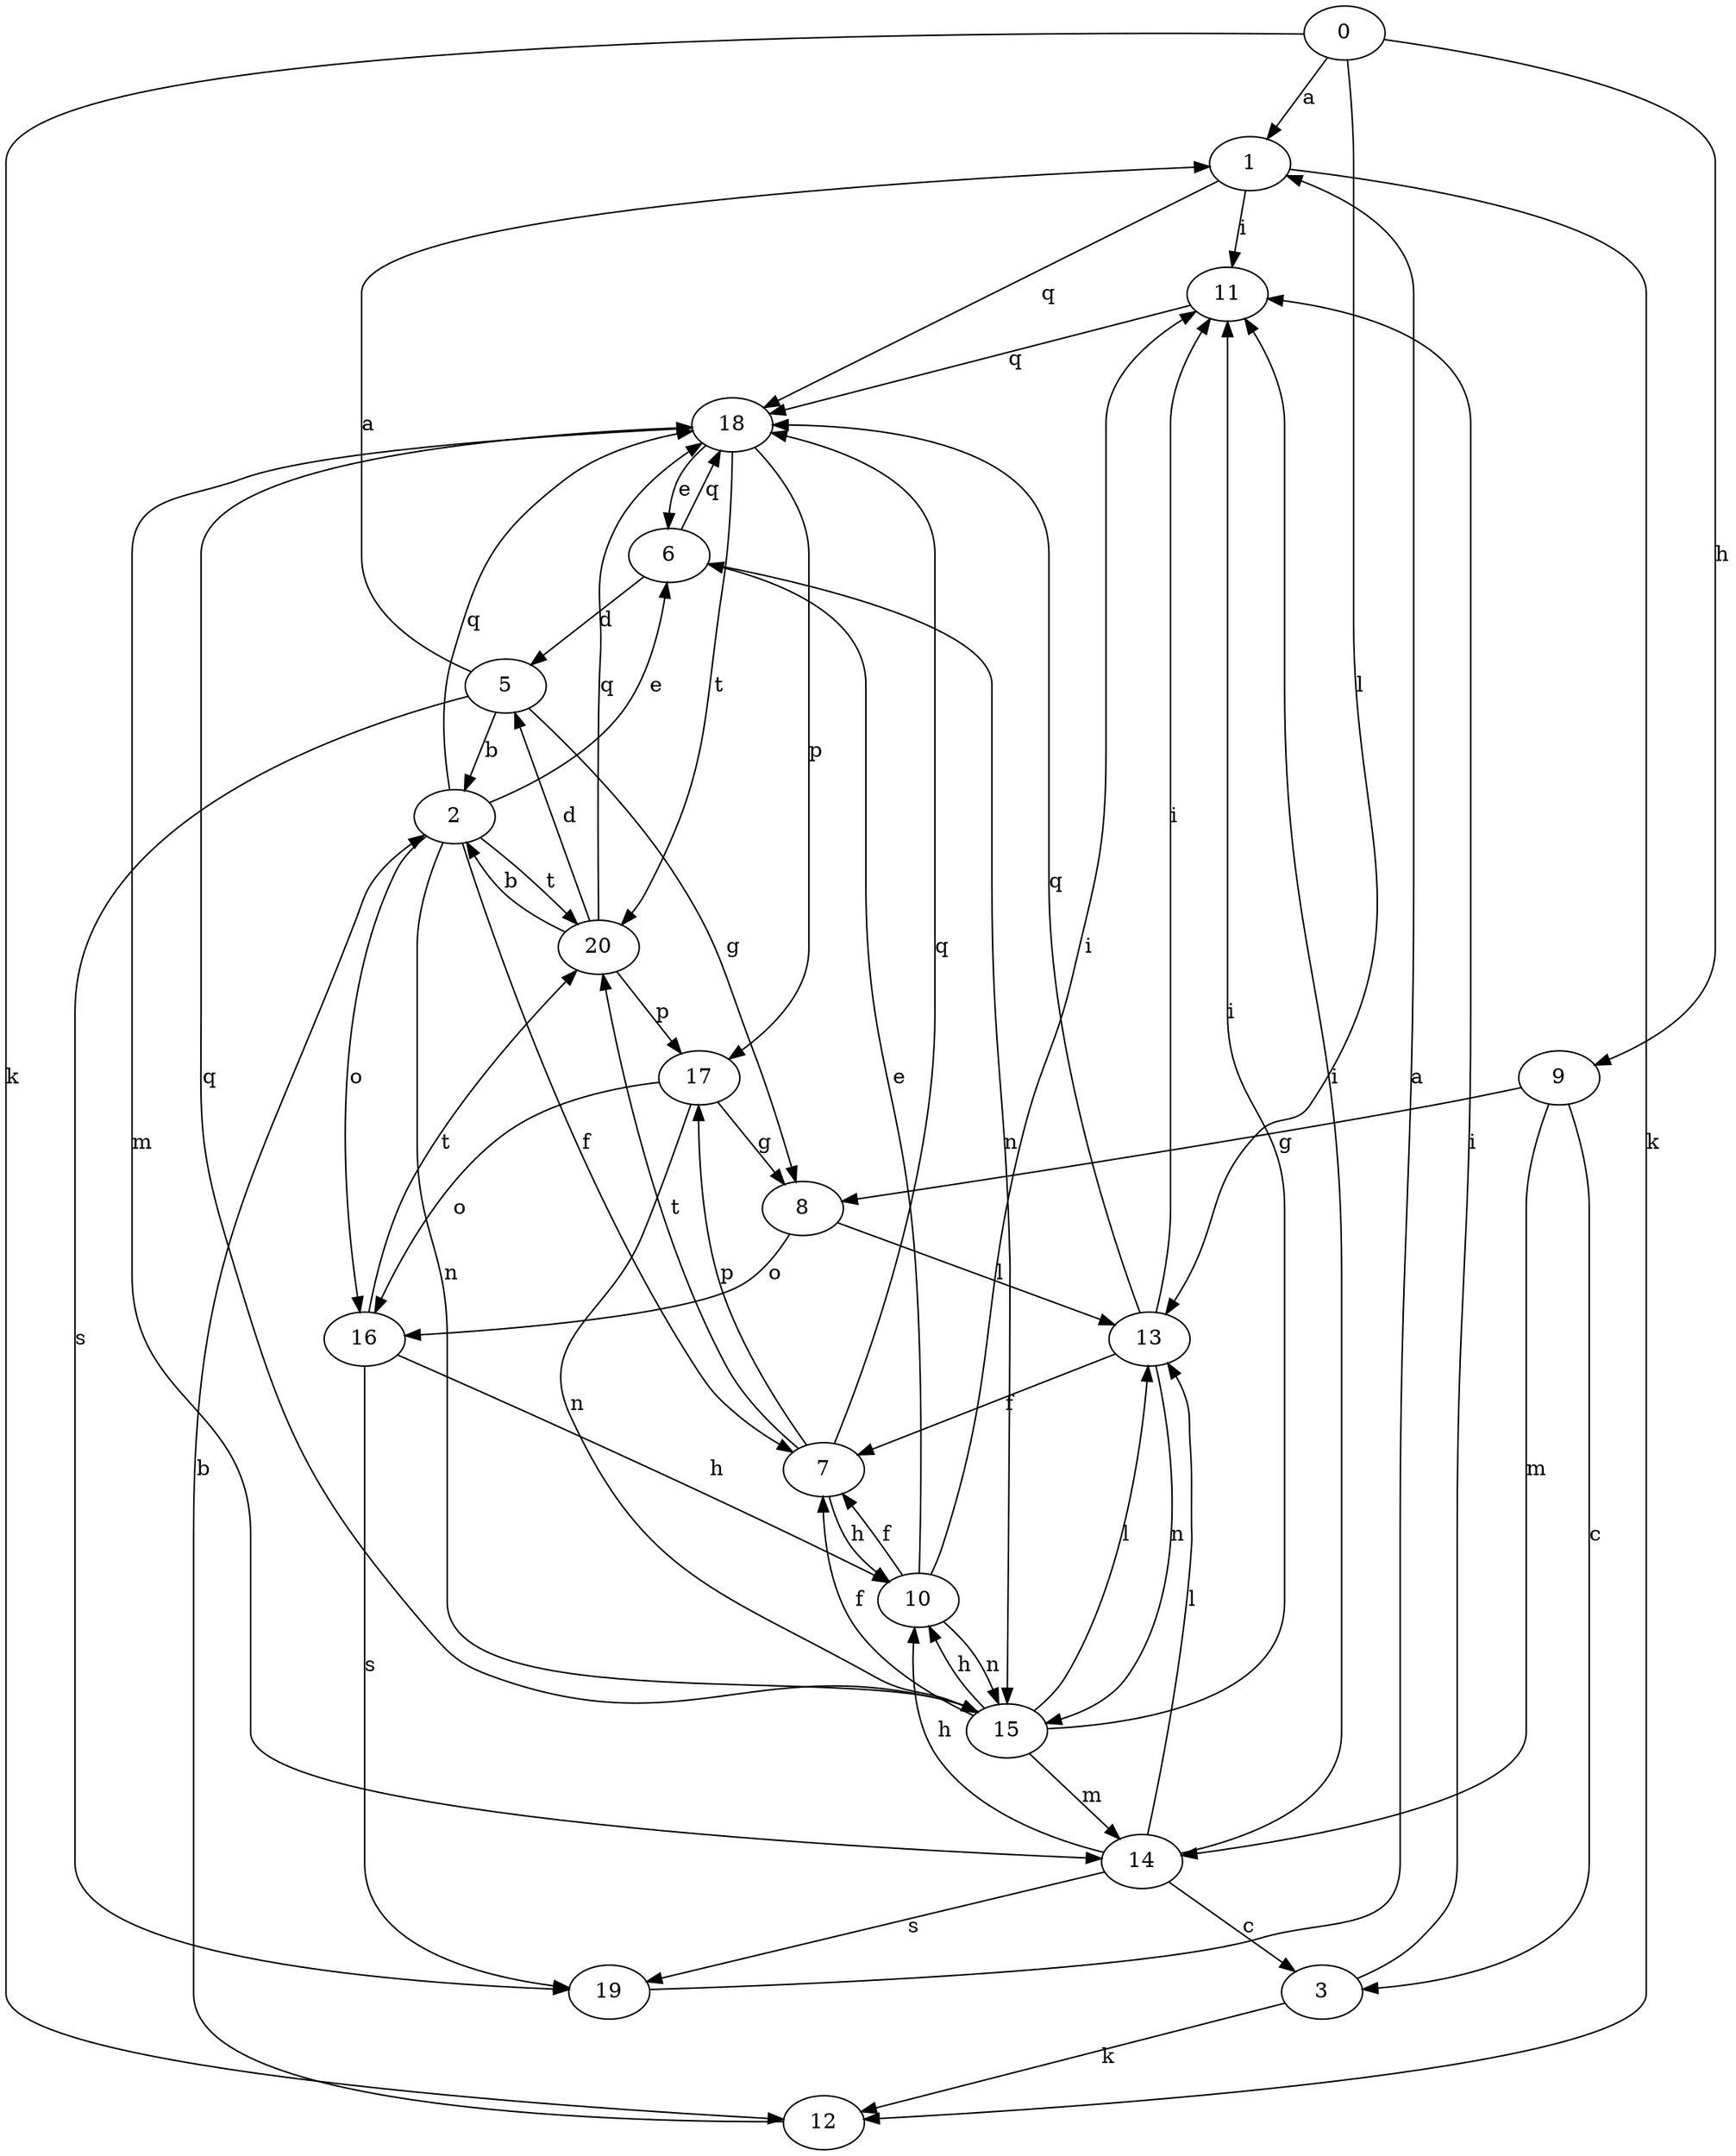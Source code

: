 strict digraph  {
0;
1;
2;
3;
5;
6;
7;
8;
9;
10;
11;
12;
13;
14;
15;
16;
17;
18;
19;
20;
0 -> 1  [label=a];
0 -> 9  [label=h];
0 -> 12  [label=k];
0 -> 13  [label=l];
1 -> 11  [label=i];
1 -> 12  [label=k];
1 -> 18  [label=q];
2 -> 6  [label=e];
2 -> 7  [label=f];
2 -> 15  [label=n];
2 -> 16  [label=o];
2 -> 18  [label=q];
2 -> 20  [label=t];
3 -> 11  [label=i];
3 -> 12  [label=k];
5 -> 1  [label=a];
5 -> 2  [label=b];
5 -> 8  [label=g];
5 -> 19  [label=s];
6 -> 5  [label=d];
6 -> 15  [label=n];
6 -> 18  [label=q];
7 -> 10  [label=h];
7 -> 17  [label=p];
7 -> 18  [label=q];
7 -> 20  [label=t];
8 -> 13  [label=l];
8 -> 16  [label=o];
9 -> 3  [label=c];
9 -> 8  [label=g];
9 -> 14  [label=m];
10 -> 6  [label=e];
10 -> 7  [label=f];
10 -> 11  [label=i];
10 -> 15  [label=n];
11 -> 18  [label=q];
12 -> 2  [label=b];
13 -> 7  [label=f];
13 -> 11  [label=i];
13 -> 15  [label=n];
13 -> 18  [label=q];
14 -> 3  [label=c];
14 -> 10  [label=h];
14 -> 11  [label=i];
14 -> 13  [label=l];
14 -> 19  [label=s];
15 -> 7  [label=f];
15 -> 10  [label=h];
15 -> 11  [label=i];
15 -> 13  [label=l];
15 -> 14  [label=m];
15 -> 18  [label=q];
16 -> 10  [label=h];
16 -> 19  [label=s];
16 -> 20  [label=t];
17 -> 8  [label=g];
17 -> 15  [label=n];
17 -> 16  [label=o];
18 -> 6  [label=e];
18 -> 14  [label=m];
18 -> 17  [label=p];
18 -> 20  [label=t];
19 -> 1  [label=a];
20 -> 2  [label=b];
20 -> 5  [label=d];
20 -> 17  [label=p];
20 -> 18  [label=q];
}
